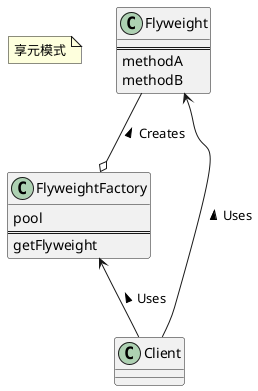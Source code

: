 @startuml

note "享元模式" as N1

Flyweight --o FlyweightFactory: Creates <
FlyweightFactory <-- Client: Uses <
Flyweight <-- Client: Uses <

class Flyweight {
    ==
    methodA
    methodB
}

class FlyweightFactory {
    pool
    ==
    getFlyweight
}

@enduml